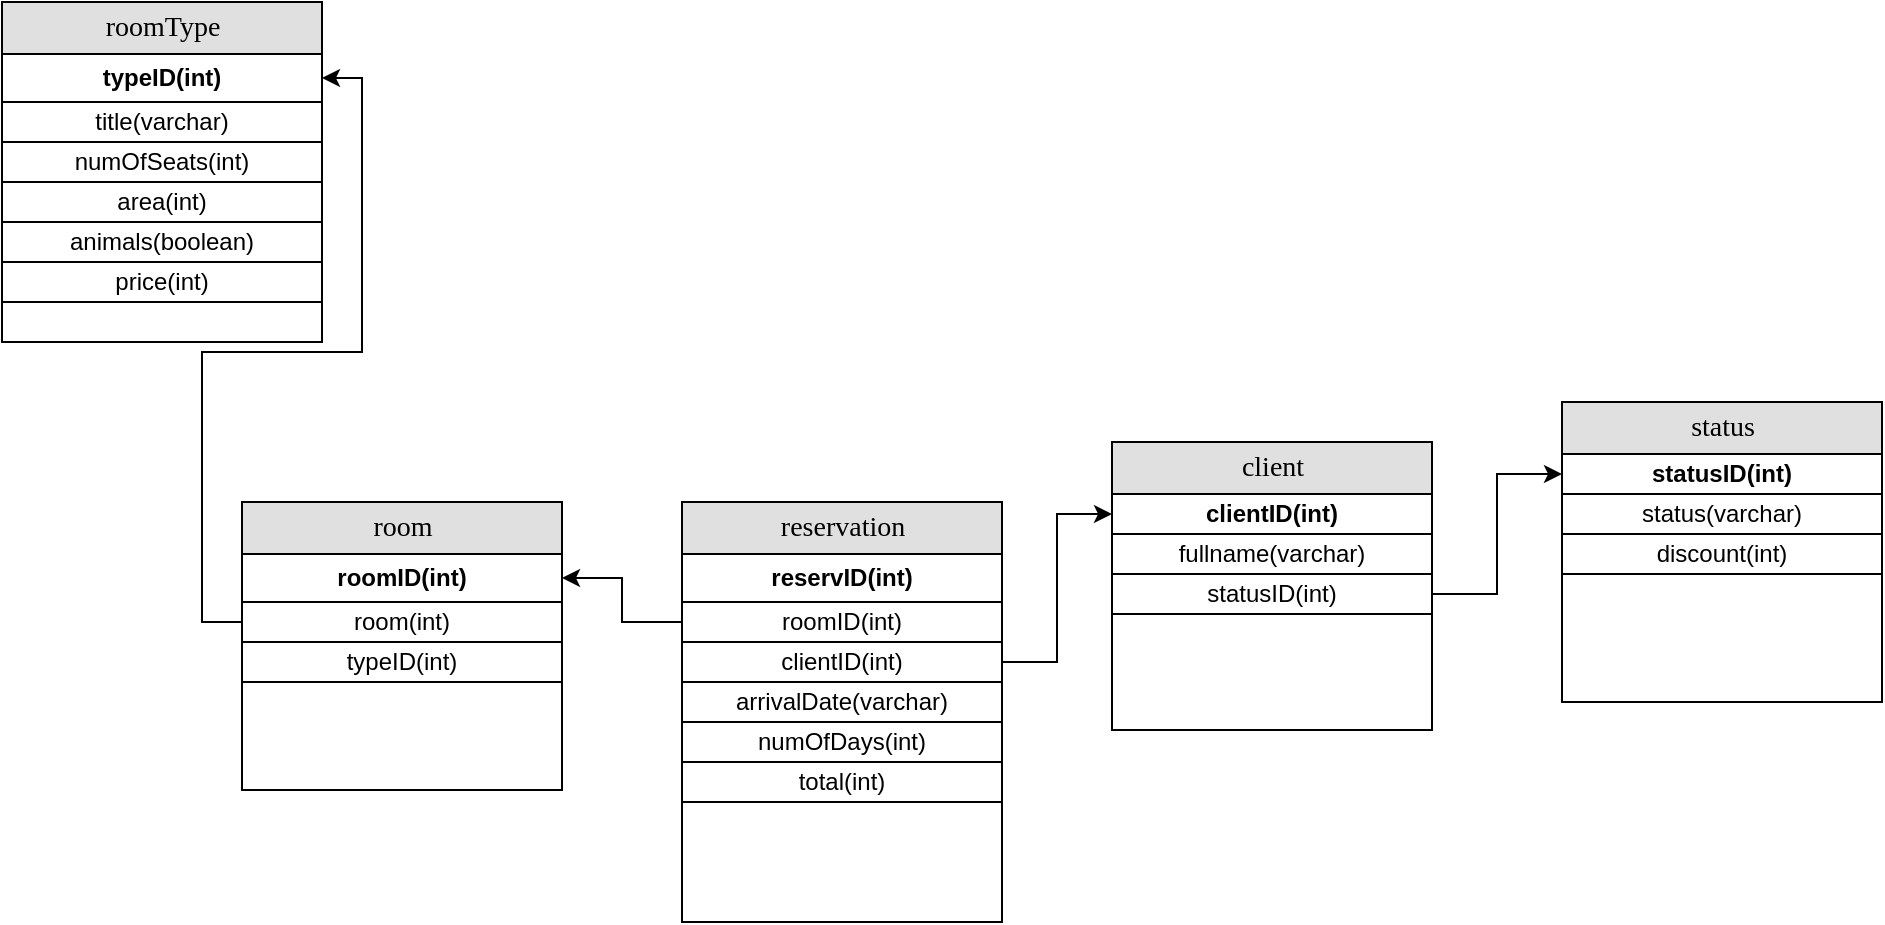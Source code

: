 <mxfile version="12.4.1" type="device" pages="1"><diagram name="Page-1" id="e56a1550-8fbb-45ad-956c-1786394a9013"><mxGraphModel dx="1024" dy="567" grid="1" gridSize="10" guides="1" tooltips="1" connect="1" arrows="1" fold="1" page="1" pageScale="1" pageWidth="1100" pageHeight="850" background="#ffffff" math="0" shadow="0"><root><mxCell id="0"/><mxCell id="1" parent="0"/><mxCell id="2e49270ec7c68f3f-19" value="room" style="swimlane;html=1;fontStyle=0;childLayout=stackLayout;horizontal=1;startSize=26;fillColor=#e0e0e0;horizontalStack=0;resizeParent=1;resizeLast=0;collapsible=1;marginBottom=0;swimlaneFillColor=#ffffff;align=center;rounded=0;shadow=0;comic=0;labelBackgroundColor=none;strokeWidth=1;fontFamily=Verdana;fontSize=14" parent="1" vertex="1"><mxGeometry x="170" y="410" width="160" height="144" as="geometry"/></mxCell><mxCell id="durHgRCWLbHCTk79vjWW-9" value="&lt;b&gt;roomID(int)&lt;/b&gt;" style="rounded=0;whiteSpace=wrap;html=1;" parent="2e49270ec7c68f3f-19" vertex="1"><mxGeometry y="26" width="160" height="24" as="geometry"/></mxCell><mxCell id="durHgRCWLbHCTk79vjWW-10" value="room(int)" style="rounded=0;whiteSpace=wrap;html=1;" parent="2e49270ec7c68f3f-19" vertex="1"><mxGeometry y="50" width="160" height="20" as="geometry"/></mxCell><mxCell id="durHgRCWLbHCTk79vjWW-11" value="typeID(int)" style="rounded=0;whiteSpace=wrap;html=1;" parent="2e49270ec7c68f3f-19" vertex="1"><mxGeometry y="70" width="160" height="20" as="geometry"/></mxCell><mxCell id="2e49270ec7c68f3f-30" value="client" style="swimlane;html=1;fontStyle=0;childLayout=stackLayout;horizontal=1;startSize=26;fillColor=#e0e0e0;horizontalStack=0;resizeParent=1;resizeLast=0;collapsible=1;marginBottom=0;swimlaneFillColor=#ffffff;align=center;rounded=0;shadow=0;comic=0;labelBackgroundColor=none;strokeWidth=1;fontFamily=Verdana;fontSize=14" parent="1" vertex="1"><mxGeometry x="605" y="380" width="160" height="144" as="geometry"/></mxCell><mxCell id="durHgRCWLbHCTk79vjWW-26" value="&lt;b&gt;clientID(int)&lt;/b&gt;" style="rounded=0;whiteSpace=wrap;html=1;" parent="2e49270ec7c68f3f-30" vertex="1"><mxGeometry y="26" width="160" height="20" as="geometry"/></mxCell><mxCell id="durHgRCWLbHCTk79vjWW-27" value="fullname(varchar)" style="rounded=0;whiteSpace=wrap;html=1;" parent="2e49270ec7c68f3f-30" vertex="1"><mxGeometry y="46" width="160" height="20" as="geometry"/></mxCell><mxCell id="durHgRCWLbHCTk79vjWW-28" value="statusID(int)" style="rounded=0;whiteSpace=wrap;html=1;" parent="2e49270ec7c68f3f-30" vertex="1"><mxGeometry y="66" width="160" height="20" as="geometry"/></mxCell><mxCell id="2e49270ec7c68f3f-48" value="status" style="swimlane;html=1;fontStyle=0;childLayout=stackLayout;horizontal=1;startSize=26;fillColor=#e0e0e0;horizontalStack=0;resizeParent=1;resizeLast=0;collapsible=1;marginBottom=0;swimlaneFillColor=#ffffff;align=center;rounded=0;shadow=0;comic=0;labelBackgroundColor=none;strokeWidth=1;fontFamily=Verdana;fontSize=14" parent="1" vertex="1"><mxGeometry x="830" y="360" width="160" height="150" as="geometry"/></mxCell><mxCell id="durHgRCWLbHCTk79vjWW-29" value="&lt;b&gt;statusID(int)&lt;/b&gt;" style="rounded=0;whiteSpace=wrap;html=1;" parent="2e49270ec7c68f3f-48" vertex="1"><mxGeometry y="26" width="160" height="20" as="geometry"/></mxCell><mxCell id="durHgRCWLbHCTk79vjWW-30" value="status(varchar)" style="rounded=0;whiteSpace=wrap;html=1;" parent="2e49270ec7c68f3f-48" vertex="1"><mxGeometry y="46" width="160" height="20" as="geometry"/></mxCell><mxCell id="durHgRCWLbHCTk79vjWW-31" value="discount(int)" style="rounded=0;whiteSpace=wrap;html=1;" parent="2e49270ec7c68f3f-48" vertex="1"><mxGeometry y="66" width="160" height="20" as="geometry"/></mxCell><mxCell id="2e49270ec7c68f3f-80" value="reservation" style="swimlane;html=1;fontStyle=0;childLayout=stackLayout;horizontal=1;startSize=26;fillColor=#e0e0e0;horizontalStack=0;resizeParent=1;resizeLast=0;collapsible=1;marginBottom=0;swimlaneFillColor=#ffffff;align=center;rounded=0;shadow=0;comic=0;labelBackgroundColor=none;strokeWidth=1;fontFamily=Verdana;fontSize=14" parent="1" vertex="1"><mxGeometry x="390" y="410" width="160" height="210" as="geometry"><mxRectangle x="340" y="390" width="80" height="26" as="alternateBounds"/></mxGeometry></mxCell><mxCell id="durHgRCWLbHCTk79vjWW-2" value="&lt;b&gt;reservID(int)&lt;/b&gt;" style="rounded=0;whiteSpace=wrap;html=1;" parent="2e49270ec7c68f3f-80" vertex="1"><mxGeometry y="26" width="160" height="24" as="geometry"/></mxCell><mxCell id="durHgRCWLbHCTk79vjWW-3" value="roomID(int)" style="rounded=0;whiteSpace=wrap;html=1;" parent="2e49270ec7c68f3f-80" vertex="1"><mxGeometry y="50" width="160" height="20" as="geometry"/></mxCell><mxCell id="durHgRCWLbHCTk79vjWW-4" value="clientID(int)" style="rounded=0;whiteSpace=wrap;html=1;" parent="2e49270ec7c68f3f-80" vertex="1"><mxGeometry y="70" width="160" height="20" as="geometry"/></mxCell><mxCell id="durHgRCWLbHCTk79vjWW-5" value="arrivalDate(varchar)" style="rounded=0;whiteSpace=wrap;html=1;" parent="2e49270ec7c68f3f-80" vertex="1"><mxGeometry y="90" width="160" height="20" as="geometry"/></mxCell><mxCell id="durHgRCWLbHCTk79vjWW-6" value="numOfDays(int)" style="rounded=0;whiteSpace=wrap;html=1;" parent="2e49270ec7c68f3f-80" vertex="1"><mxGeometry y="110" width="160" height="20" as="geometry"/></mxCell><mxCell id="durHgRCWLbHCTk79vjWW-8" value="total(int)" style="rounded=0;whiteSpace=wrap;html=1;" parent="2e49270ec7c68f3f-80" vertex="1"><mxGeometry y="130" width="160" height="20" as="geometry"/></mxCell><mxCell id="durHgRCWLbHCTk79vjWW-13" value="roomType" style="swimlane;html=1;fontStyle=0;childLayout=stackLayout;horizontal=1;startSize=26;fillColor=#e0e0e0;horizontalStack=0;resizeParent=1;resizeLast=0;collapsible=1;marginBottom=0;swimlaneFillColor=#ffffff;align=center;rounded=0;shadow=0;comic=0;labelBackgroundColor=none;strokeWidth=1;fontFamily=Verdana;fontSize=14" parent="1" vertex="1"><mxGeometry x="50" y="160" width="160" height="170" as="geometry"/></mxCell><mxCell id="durHgRCWLbHCTk79vjWW-14" value="&lt;b&gt;typeID(int)&lt;/b&gt;" style="rounded=0;whiteSpace=wrap;html=1;" parent="durHgRCWLbHCTk79vjWW-13" vertex="1"><mxGeometry y="26" width="160" height="24" as="geometry"/></mxCell><mxCell id="durHgRCWLbHCTk79vjWW-15" value="title(varchar)" style="rounded=0;whiteSpace=wrap;html=1;" parent="durHgRCWLbHCTk79vjWW-13" vertex="1"><mxGeometry y="50" width="160" height="20" as="geometry"/></mxCell><mxCell id="durHgRCWLbHCTk79vjWW-16" value="numOfSeats(int)" style="rounded=0;whiteSpace=wrap;html=1;" parent="durHgRCWLbHCTk79vjWW-13" vertex="1"><mxGeometry y="70" width="160" height="20" as="geometry"/></mxCell><mxCell id="durHgRCWLbHCTk79vjWW-18" value="area(int)" style="rounded=0;whiteSpace=wrap;html=1;" parent="durHgRCWLbHCTk79vjWW-13" vertex="1"><mxGeometry y="90" width="160" height="20" as="geometry"/></mxCell><mxCell id="durHgRCWLbHCTk79vjWW-17" value="animals(boolean)" style="rounded=0;whiteSpace=wrap;html=1;" parent="durHgRCWLbHCTk79vjWW-13" vertex="1"><mxGeometry y="110" width="160" height="20" as="geometry"/></mxCell><mxCell id="durHgRCWLbHCTk79vjWW-22" value="price(int)" style="rounded=0;whiteSpace=wrap;html=1;" parent="durHgRCWLbHCTk79vjWW-13" vertex="1"><mxGeometry y="130" width="160" height="20" as="geometry"/></mxCell><mxCell id="durHgRCWLbHCTk79vjWW-25" style="edgeStyle=orthogonalEdgeStyle;rounded=0;orthogonalLoop=1;jettySize=auto;html=1;exitX=1;exitY=0.5;exitDx=0;exitDy=0;entryX=0;entryY=0.25;entryDx=0;entryDy=0;" parent="1" source="durHgRCWLbHCTk79vjWW-4" target="2e49270ec7c68f3f-30" edge="1"><mxGeometry relative="1" as="geometry"/></mxCell><mxCell id="UaSSBA2qGIq-gY9C2Sky-1" style="edgeStyle=orthogonalEdgeStyle;rounded=0;orthogonalLoop=1;jettySize=auto;html=1;exitX=0;exitY=0.5;exitDx=0;exitDy=0;entryX=1;entryY=0.5;entryDx=0;entryDy=0;" edge="1" parent="1" source="durHgRCWLbHCTk79vjWW-10" target="durHgRCWLbHCTk79vjWW-14"><mxGeometry relative="1" as="geometry"/></mxCell><mxCell id="UaSSBA2qGIq-gY9C2Sky-2" style="edgeStyle=orthogonalEdgeStyle;rounded=0;orthogonalLoop=1;jettySize=auto;html=1;exitX=0;exitY=0.5;exitDx=0;exitDy=0;entryX=1;entryY=0.5;entryDx=0;entryDy=0;" edge="1" parent="1" source="durHgRCWLbHCTk79vjWW-3" target="durHgRCWLbHCTk79vjWW-9"><mxGeometry relative="1" as="geometry"/></mxCell><mxCell id="UaSSBA2qGIq-gY9C2Sky-3" style="edgeStyle=orthogonalEdgeStyle;rounded=0;orthogonalLoop=1;jettySize=auto;html=1;exitX=1;exitY=0.5;exitDx=0;exitDy=0;entryX=0;entryY=0.5;entryDx=0;entryDy=0;" edge="1" parent="1" source="durHgRCWLbHCTk79vjWW-28" target="durHgRCWLbHCTk79vjWW-29"><mxGeometry relative="1" as="geometry"/></mxCell></root></mxGraphModel></diagram></mxfile>